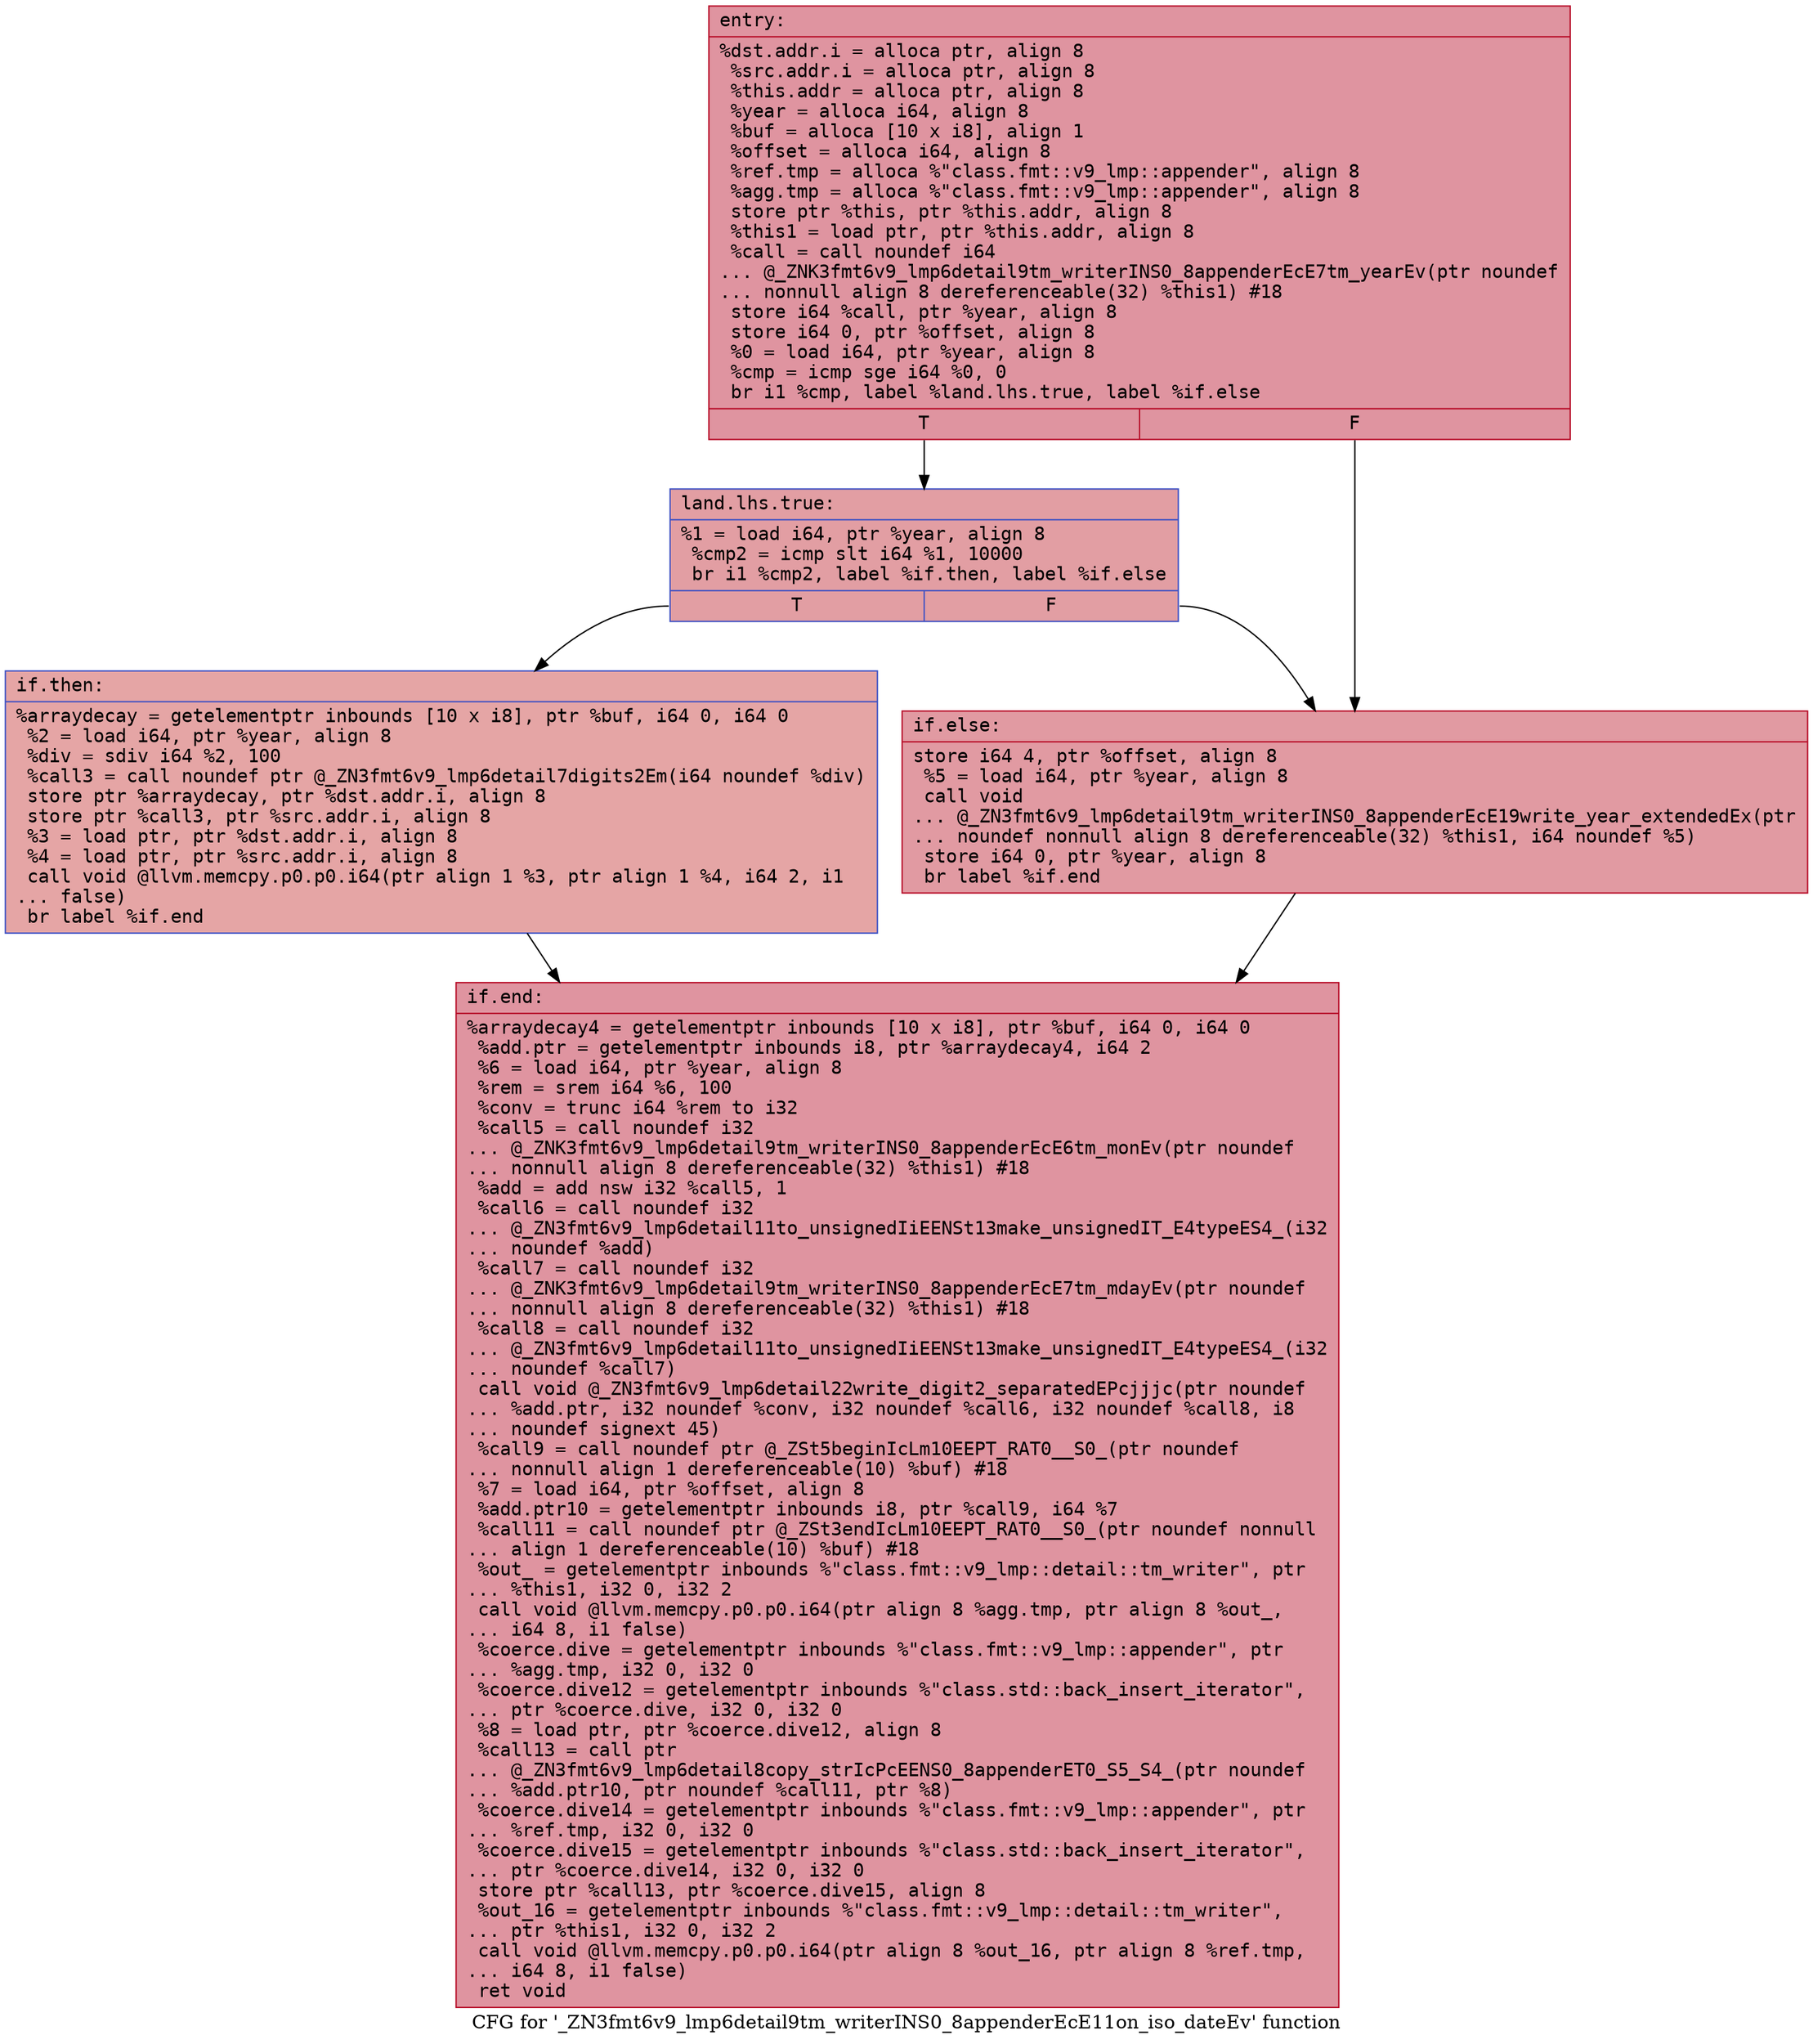 digraph "CFG for '_ZN3fmt6v9_lmp6detail9tm_writerINS0_8appenderEcE11on_iso_dateEv' function" {
	label="CFG for '_ZN3fmt6v9_lmp6detail9tm_writerINS0_8appenderEcE11on_iso_dateEv' function";

	Node0x5584168ff200 [shape=record,color="#b70d28ff", style=filled, fillcolor="#b70d2870" fontname="Courier",label="{entry:\l|  %dst.addr.i = alloca ptr, align 8\l  %src.addr.i = alloca ptr, align 8\l  %this.addr = alloca ptr, align 8\l  %year = alloca i64, align 8\l  %buf = alloca [10 x i8], align 1\l  %offset = alloca i64, align 8\l  %ref.tmp = alloca %\"class.fmt::v9_lmp::appender\", align 8\l  %agg.tmp = alloca %\"class.fmt::v9_lmp::appender\", align 8\l  store ptr %this, ptr %this.addr, align 8\l  %this1 = load ptr, ptr %this.addr, align 8\l  %call = call noundef i64\l... @_ZNK3fmt6v9_lmp6detail9tm_writerINS0_8appenderEcE7tm_yearEv(ptr noundef\l... nonnull align 8 dereferenceable(32) %this1) #18\l  store i64 %call, ptr %year, align 8\l  store i64 0, ptr %offset, align 8\l  %0 = load i64, ptr %year, align 8\l  %cmp = icmp sge i64 %0, 0\l  br i1 %cmp, label %land.lhs.true, label %if.else\l|{<s0>T|<s1>F}}"];
	Node0x5584168ff200:s0 -> Node0x5584168ff250[tooltip="entry -> land.lhs.true\nProbability 50.00%" ];
	Node0x5584168ff200:s1 -> Node0x558416900080[tooltip="entry -> if.else\nProbability 50.00%" ];
	Node0x5584168ff250 [shape=record,color="#3d50c3ff", style=filled, fillcolor="#be242e70" fontname="Courier",label="{land.lhs.true:\l|  %1 = load i64, ptr %year, align 8\l  %cmp2 = icmp slt i64 %1, 10000\l  br i1 %cmp2, label %if.then, label %if.else\l|{<s0>T|<s1>F}}"];
	Node0x5584168ff250:s0 -> Node0x5584169002d0[tooltip="land.lhs.true -> if.then\nProbability 50.00%" ];
	Node0x5584168ff250:s1 -> Node0x558416900080[tooltip="land.lhs.true -> if.else\nProbability 50.00%" ];
	Node0x5584169002d0 [shape=record,color="#3d50c3ff", style=filled, fillcolor="#c5333470" fontname="Courier",label="{if.then:\l|  %arraydecay = getelementptr inbounds [10 x i8], ptr %buf, i64 0, i64 0\l  %2 = load i64, ptr %year, align 8\l  %div = sdiv i64 %2, 100\l  %call3 = call noundef ptr @_ZN3fmt6v9_lmp6detail7digits2Em(i64 noundef %div)\l  store ptr %arraydecay, ptr %dst.addr.i, align 8\l  store ptr %call3, ptr %src.addr.i, align 8\l  %3 = load ptr, ptr %dst.addr.i, align 8\l  %4 = load ptr, ptr %src.addr.i, align 8\l  call void @llvm.memcpy.p0.p0.i64(ptr align 1 %3, ptr align 1 %4, i64 2, i1\l... false)\l  br label %if.end\l}"];
	Node0x5584169002d0 -> Node0x558416900c00[tooltip="if.then -> if.end\nProbability 100.00%" ];
	Node0x558416900080 [shape=record,color="#b70d28ff", style=filled, fillcolor="#bb1b2c70" fontname="Courier",label="{if.else:\l|  store i64 4, ptr %offset, align 8\l  %5 = load i64, ptr %year, align 8\l  call void\l... @_ZN3fmt6v9_lmp6detail9tm_writerINS0_8appenderEcE19write_year_extendedEx(ptr\l... noundef nonnull align 8 dereferenceable(32) %this1, i64 noundef %5)\l  store i64 0, ptr %year, align 8\l  br label %if.end\l}"];
	Node0x558416900080 -> Node0x558416900c00[tooltip="if.else -> if.end\nProbability 100.00%" ];
	Node0x558416900c00 [shape=record,color="#b70d28ff", style=filled, fillcolor="#b70d2870" fontname="Courier",label="{if.end:\l|  %arraydecay4 = getelementptr inbounds [10 x i8], ptr %buf, i64 0, i64 0\l  %add.ptr = getelementptr inbounds i8, ptr %arraydecay4, i64 2\l  %6 = load i64, ptr %year, align 8\l  %rem = srem i64 %6, 100\l  %conv = trunc i64 %rem to i32\l  %call5 = call noundef i32\l... @_ZNK3fmt6v9_lmp6detail9tm_writerINS0_8appenderEcE6tm_monEv(ptr noundef\l... nonnull align 8 dereferenceable(32) %this1) #18\l  %add = add nsw i32 %call5, 1\l  %call6 = call noundef i32\l... @_ZN3fmt6v9_lmp6detail11to_unsignedIiEENSt13make_unsignedIT_E4typeES4_(i32\l... noundef %add)\l  %call7 = call noundef i32\l... @_ZNK3fmt6v9_lmp6detail9tm_writerINS0_8appenderEcE7tm_mdayEv(ptr noundef\l... nonnull align 8 dereferenceable(32) %this1) #18\l  %call8 = call noundef i32\l... @_ZN3fmt6v9_lmp6detail11to_unsignedIiEENSt13make_unsignedIT_E4typeES4_(i32\l... noundef %call7)\l  call void @_ZN3fmt6v9_lmp6detail22write_digit2_separatedEPcjjjc(ptr noundef\l... %add.ptr, i32 noundef %conv, i32 noundef %call6, i32 noundef %call8, i8\l... noundef signext 45)\l  %call9 = call noundef ptr @_ZSt5beginIcLm10EEPT_RAT0__S0_(ptr noundef\l... nonnull align 1 dereferenceable(10) %buf) #18\l  %7 = load i64, ptr %offset, align 8\l  %add.ptr10 = getelementptr inbounds i8, ptr %call9, i64 %7\l  %call11 = call noundef ptr @_ZSt3endIcLm10EEPT_RAT0__S0_(ptr noundef nonnull\l... align 1 dereferenceable(10) %buf) #18\l  %out_ = getelementptr inbounds %\"class.fmt::v9_lmp::detail::tm_writer\", ptr\l... %this1, i32 0, i32 2\l  call void @llvm.memcpy.p0.p0.i64(ptr align 8 %agg.tmp, ptr align 8 %out_,\l... i64 8, i1 false)\l  %coerce.dive = getelementptr inbounds %\"class.fmt::v9_lmp::appender\", ptr\l... %agg.tmp, i32 0, i32 0\l  %coerce.dive12 = getelementptr inbounds %\"class.std::back_insert_iterator\",\l... ptr %coerce.dive, i32 0, i32 0\l  %8 = load ptr, ptr %coerce.dive12, align 8\l  %call13 = call ptr\l... @_ZN3fmt6v9_lmp6detail8copy_strIcPcEENS0_8appenderET0_S5_S4_(ptr noundef\l... %add.ptr10, ptr noundef %call11, ptr %8)\l  %coerce.dive14 = getelementptr inbounds %\"class.fmt::v9_lmp::appender\", ptr\l... %ref.tmp, i32 0, i32 0\l  %coerce.dive15 = getelementptr inbounds %\"class.std::back_insert_iterator\",\l... ptr %coerce.dive14, i32 0, i32 0\l  store ptr %call13, ptr %coerce.dive15, align 8\l  %out_16 = getelementptr inbounds %\"class.fmt::v9_lmp::detail::tm_writer\",\l... ptr %this1, i32 0, i32 2\l  call void @llvm.memcpy.p0.p0.i64(ptr align 8 %out_16, ptr align 8 %ref.tmp,\l... i64 8, i1 false)\l  ret void\l}"];
}
